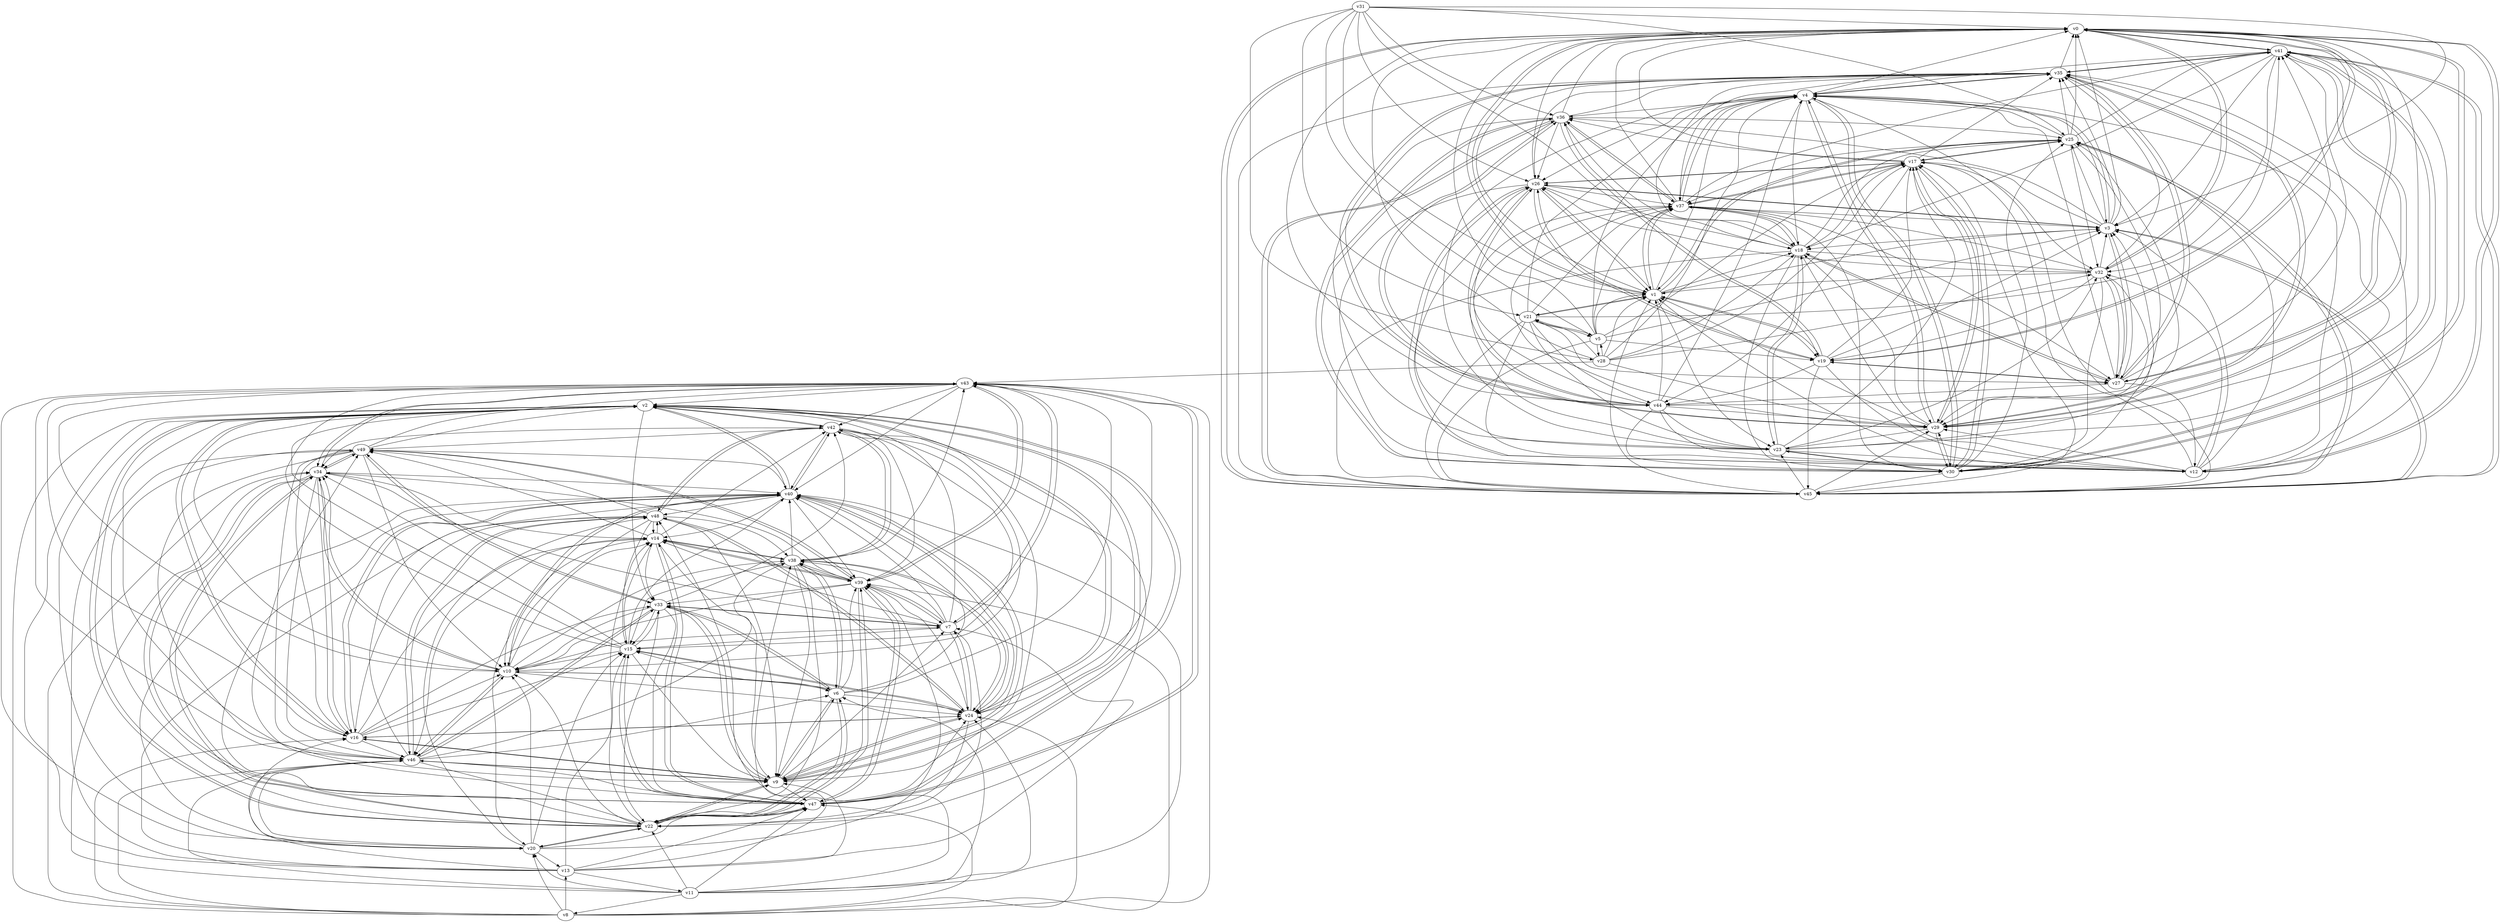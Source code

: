 digraph G {
v0 -> v41;
v0 -> v32;
v0 -> v44;
v0 -> v19;
v0 -> v29;
v0 -> v45;
v0 -> v27;
v0 -> v12;
v0 -> v30;
v0 -> v1;
v1 -> v18;
v1 -> v23;
v1 -> v19;
v1 -> v3;
v1 -> v0;
v1 -> v37;
v1 -> v26;
v1 -> v4;
v1 -> v25;
v1 -> v21;
v2 -> v42;
v2 -> v24;
v2 -> v9;
v2 -> v40;
v2 -> v33;
v2 -> v22;
v2 -> v16;
v2 -> v46;
v2 -> v47;
v2 -> v20;
v3 -> v18;
v3 -> v17;
v3 -> v26;
v3 -> v45;
v3 -> v0;
v3 -> v25;
v3 -> v36;
v3 -> v4;
v3 -> v35;
v3 -> v27;
v4 -> v18;
v4 -> v37;
v4 -> v3;
v4 -> v35;
v4 -> v29;
v4 -> v45;
v4 -> v0;
v4 -> v30;
v4 -> v36;
v4 -> v26;
v5 -> v37;
v5 -> v19;
v5 -> v4;
v5 -> v3;
v5 -> v45;
v5 -> v0;
v5 -> v17;
v5 -> v28;
v5 -> v21;
v5 -> v1;
v6 -> v33;
v6 -> v22;
v6 -> v9;
v6 -> v43;
v6 -> v40;
v6 -> v15;
v6 -> v39;
v6 -> v10;
v6 -> v24;
v6 -> v38;
v7 -> v15;
v7 -> v24;
v7 -> v33;
v7 -> v39;
v7 -> v43;
v7 -> v22;
v7 -> v14;
v7 -> v38;
v7 -> v40;
v7 -> v2;
v8 -> v34;
v8 -> v39;
v8 -> v16;
v8 -> v24;
v8 -> v46;
v8 -> v43;
v8 -> v47;
v8 -> v2;
v8 -> v20;
v8 -> v13;
v9 -> v47;
v9 -> v6;
v9 -> v7;
v9 -> v33;
v9 -> v22;
v9 -> v46;
v9 -> v16;
v9 -> v24;
v9 -> v40;
v9 -> v2;
v10 -> v6;
v10 -> v24;
v10 -> v40;
v10 -> v7;
v10 -> v42;
v10 -> v14;
v10 -> v34;
v10 -> v46;
v10 -> v38;
v10 -> v2;
v11 -> v34;
v11 -> v22;
v11 -> v47;
v11 -> v48;
v11 -> v24;
v11 -> v40;
v11 -> v6;
v11 -> v46;
v11 -> v8;
v11 -> v20;
v12 -> v35;
v12 -> v0;
v12 -> v25;
v12 -> v29;
v12 -> v4;
v12 -> v32;
v12 -> v3;
v12 -> v17;
v12 -> v26;
v12 -> v1;
v13 -> v7;
v13 -> v49;
v13 -> v46;
v13 -> v9;
v13 -> v47;
v13 -> v48;
v13 -> v15;
v13 -> v38;
v13 -> v11;
v13 -> v2;
v14 -> v46;
v14 -> v33;
v14 -> v48;
v14 -> v38;
v14 -> v9;
v14 -> v49;
v14 -> v47;
v14 -> v39;
v14 -> v42;
v14 -> v20;
v15 -> v40;
v15 -> v9;
v15 -> v33;
v15 -> v43;
v15 -> v14;
v15 -> v10;
v15 -> v34;
v15 -> v24;
v15 -> v47;
v15 -> v2;
v16 -> v10;
v16 -> v15;
v16 -> v46;
v16 -> v33;
v16 -> v9;
v16 -> v24;
v16 -> v14;
v16 -> v40;
v16 -> v34;
v16 -> v2;
v17 -> v36;
v17 -> v29;
v17 -> v37;
v17 -> v25;
v17 -> v32;
v17 -> v26;
v17 -> v35;
v17 -> v44;
v17 -> v0;
v17 -> v30;
v18 -> v25;
v18 -> v17;
v18 -> v36;
v18 -> v45;
v18 -> v23;
v18 -> v27;
v18 -> v12;
v18 -> v37;
v18 -> v32;
v18 -> v30;
v19 -> v0;
v19 -> v26;
v19 -> v27;
v19 -> v45;
v19 -> v36;
v19 -> v3;
v19 -> v17;
v19 -> v44;
v19 -> v12;
v19 -> v1;
v20 -> v43;
v20 -> v10;
v20 -> v15;
v20 -> v48;
v20 -> v47;
v20 -> v39;
v20 -> v16;
v20 -> v40;
v20 -> v22;
v20 -> v13;
v21 -> v23;
v21 -> v45;
v21 -> v37;
v21 -> v12;
v21 -> v27;
v21 -> v4;
v21 -> v44;
v21 -> v41;
v21 -> v5;
v21 -> v1;
v22 -> v34;
v22 -> v9;
v22 -> v6;
v22 -> v10;
v22 -> v39;
v22 -> v14;
v22 -> v47;
v22 -> v40;
v22 -> v20;
v22 -> v2;
v23 -> v18;
v23 -> v26;
v23 -> v25;
v23 -> v30;
v23 -> v17;
v23 -> v12;
v23 -> v4;
v23 -> v37;
v23 -> v32;
v23 -> v35;
v24 -> v15;
v24 -> v9;
v24 -> v38;
v24 -> v7;
v24 -> v16;
v24 -> v48;
v24 -> v39;
v24 -> v22;
v24 -> v40;
v24 -> v2;
v25 -> v32;
v25 -> v17;
v25 -> v41;
v25 -> v35;
v25 -> v37;
v25 -> v45;
v25 -> v4;
v25 -> v0;
v25 -> v29;
v25 -> v1;
v26 -> v0;
v26 -> v19;
v26 -> v18;
v26 -> v37;
v26 -> v30;
v26 -> v44;
v26 -> v3;
v26 -> v12;
v26 -> v17;
v26 -> v1;
v27 -> v32;
v27 -> v0;
v27 -> v44;
v27 -> v12;
v27 -> v4;
v27 -> v19;
v27 -> v3;
v27 -> v41;
v27 -> v35;
v27 -> v18;
v28 -> v29;
v28 -> v18;
v28 -> v17;
v28 -> v4;
v28 -> v32;
v28 -> v0;
v28 -> v43;
v28 -> v1;
v28 -> v5;
v28 -> v21;
v29 -> v17;
v29 -> v35;
v29 -> v30;
v29 -> v36;
v29 -> v41;
v29 -> v23;
v29 -> v18;
v29 -> v4;
v29 -> v37;
v29 -> v1;
v30 -> v41;
v30 -> v3;
v30 -> v36;
v30 -> v23;
v30 -> v45;
v30 -> v4;
v30 -> v25;
v30 -> v29;
v30 -> v0;
v30 -> v17;
v31 -> v26;
v31 -> v25;
v31 -> v18;
v31 -> v0;
v31 -> v36;
v31 -> v3;
v31 -> v21;
v31 -> v5;
v31 -> v1;
v31 -> v28;
v32 -> v37;
v32 -> v29;
v32 -> v35;
v32 -> v26;
v32 -> v0;
v32 -> v3;
v32 -> v30;
v32 -> v27;
v32 -> v19;
v32 -> v1;
v33 -> v22;
v33 -> v9;
v33 -> v10;
v33 -> v42;
v33 -> v46;
v33 -> v15;
v33 -> v7;
v33 -> v6;
v33 -> v47;
v33 -> v49;
v34 -> v40;
v34 -> v43;
v34 -> v7;
v34 -> v10;
v34 -> v46;
v34 -> v47;
v34 -> v49;
v34 -> v16;
v34 -> v22;
v34 -> v14;
v35 -> v27;
v35 -> v37;
v35 -> v44;
v35 -> v4;
v35 -> v18;
v35 -> v41;
v35 -> v29;
v35 -> v0;
v35 -> v26;
v35 -> v1;
v36 -> v25;
v36 -> v30;
v36 -> v45;
v36 -> v29;
v36 -> v23;
v36 -> v19;
v36 -> v37;
v36 -> v35;
v36 -> v0;
v36 -> v26;
v37 -> v18;
v37 -> v4;
v37 -> v30;
v37 -> v36;
v37 -> v17;
v37 -> v0;
v37 -> v3;
v37 -> v27;
v37 -> v41;
v37 -> v1;
v38 -> v9;
v38 -> v22;
v38 -> v6;
v38 -> v40;
v38 -> v42;
v38 -> v14;
v38 -> v39;
v38 -> v15;
v38 -> v24;
v38 -> v43;
v39 -> v49;
v39 -> v22;
v39 -> v34;
v39 -> v43;
v39 -> v33;
v39 -> v47;
v39 -> v10;
v39 -> v7;
v39 -> v38;
v39 -> v14;
v40 -> v39;
v40 -> v16;
v40 -> v49;
v40 -> v42;
v40 -> v9;
v40 -> v10;
v40 -> v48;
v40 -> v24;
v40 -> v14;
v40 -> v2;
v41 -> v30;
v41 -> v32;
v41 -> v0;
v41 -> v12;
v41 -> v45;
v41 -> v29;
v41 -> v3;
v41 -> v18;
v41 -> v4;
v41 -> v35;
v42 -> v48;
v42 -> v39;
v42 -> v34;
v42 -> v15;
v42 -> v49;
v42 -> v40;
v42 -> v22;
v42 -> v9;
v42 -> v38;
v42 -> v2;
v43 -> v16;
v43 -> v10;
v43 -> v47;
v43 -> v40;
v43 -> v42;
v43 -> v7;
v43 -> v34;
v43 -> v39;
v43 -> v24;
v43 -> v2;
v44 -> v35;
v44 -> v4;
v44 -> v23;
v44 -> v26;
v44 -> v30;
v44 -> v29;
v44 -> v41;
v44 -> v37;
v44 -> v12;
v44 -> v1;
v45 -> v35;
v45 -> v25;
v45 -> v17;
v45 -> v41;
v45 -> v29;
v45 -> v36;
v45 -> v0;
v45 -> v23;
v45 -> v3;
v45 -> v1;
v46 -> v40;
v46 -> v38;
v46 -> v43;
v46 -> v6;
v46 -> v10;
v46 -> v22;
v46 -> v9;
v46 -> v33;
v46 -> v48;
v46 -> v20;
v47 -> v39;
v47 -> v34;
v47 -> v22;
v47 -> v15;
v47 -> v14;
v47 -> v46;
v47 -> v43;
v47 -> v49;
v47 -> v24;
v47 -> v2;
v48 -> v9;
v48 -> v38;
v48 -> v24;
v48 -> v49;
v48 -> v16;
v48 -> v46;
v48 -> v42;
v48 -> v15;
v48 -> v10;
v48 -> v14;
v49 -> v9;
v49 -> v39;
v49 -> v22;
v49 -> v46;
v49 -> v10;
v49 -> v43;
v49 -> v16;
v49 -> v34;
v49 -> v33;
v49 -> v2;
}
